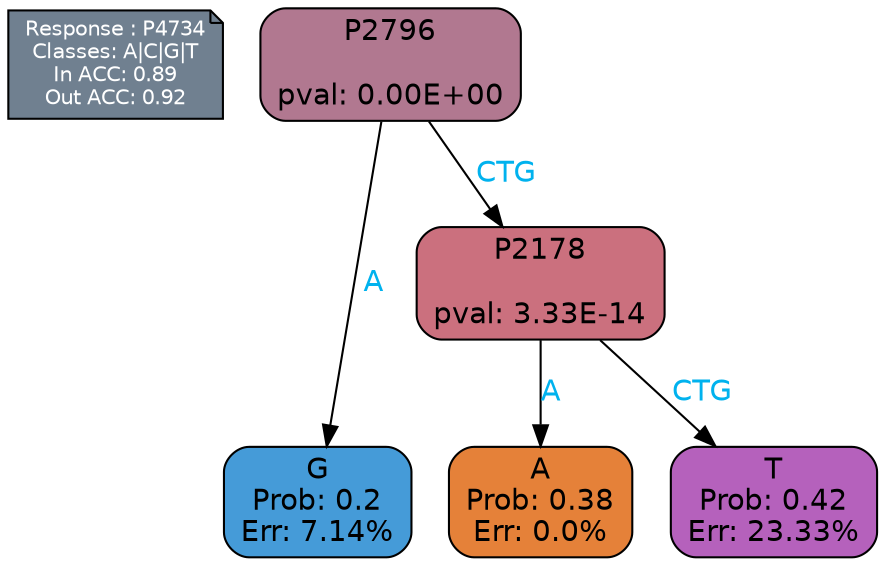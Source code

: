 digraph Tree {
node [shape=box, style="filled, rounded", color="black", fontname=helvetica] ;
graph [ranksep=equally, splines=polylines, bgcolor=transparent, dpi=600] ;
edge [fontname=helvetica] ;
LEGEND [label="Response : P4734
Classes: A|C|G|T
In ACC: 0.89
Out ACC: 0.92
",shape=note,align=left,style=filled,fillcolor="slategray",fontcolor="white",fontsize=10];1 [label="P2796

pval: 0.00E+00", fillcolor="#b17890"] ;
2 [label="G
Prob: 0.2
Err: 7.14%", fillcolor="#459bd8"] ;
3 [label="P2178

pval: 3.33E-14", fillcolor="#cb707e"] ;
4 [label="A
Prob: 0.38
Err: 0.0%", fillcolor="#e58139"] ;
5 [label="T
Prob: 0.42
Err: 23.33%", fillcolor="#b561bc"] ;
1 -> 2 [label="A",fontcolor=deepskyblue2] ;
1 -> 3 [label="CTG",fontcolor=deepskyblue2] ;
3 -> 4 [label="A",fontcolor=deepskyblue2] ;
3 -> 5 [label="CTG",fontcolor=deepskyblue2] ;
{rank = same; 2;4;5;}{rank = same; LEGEND;1;}}